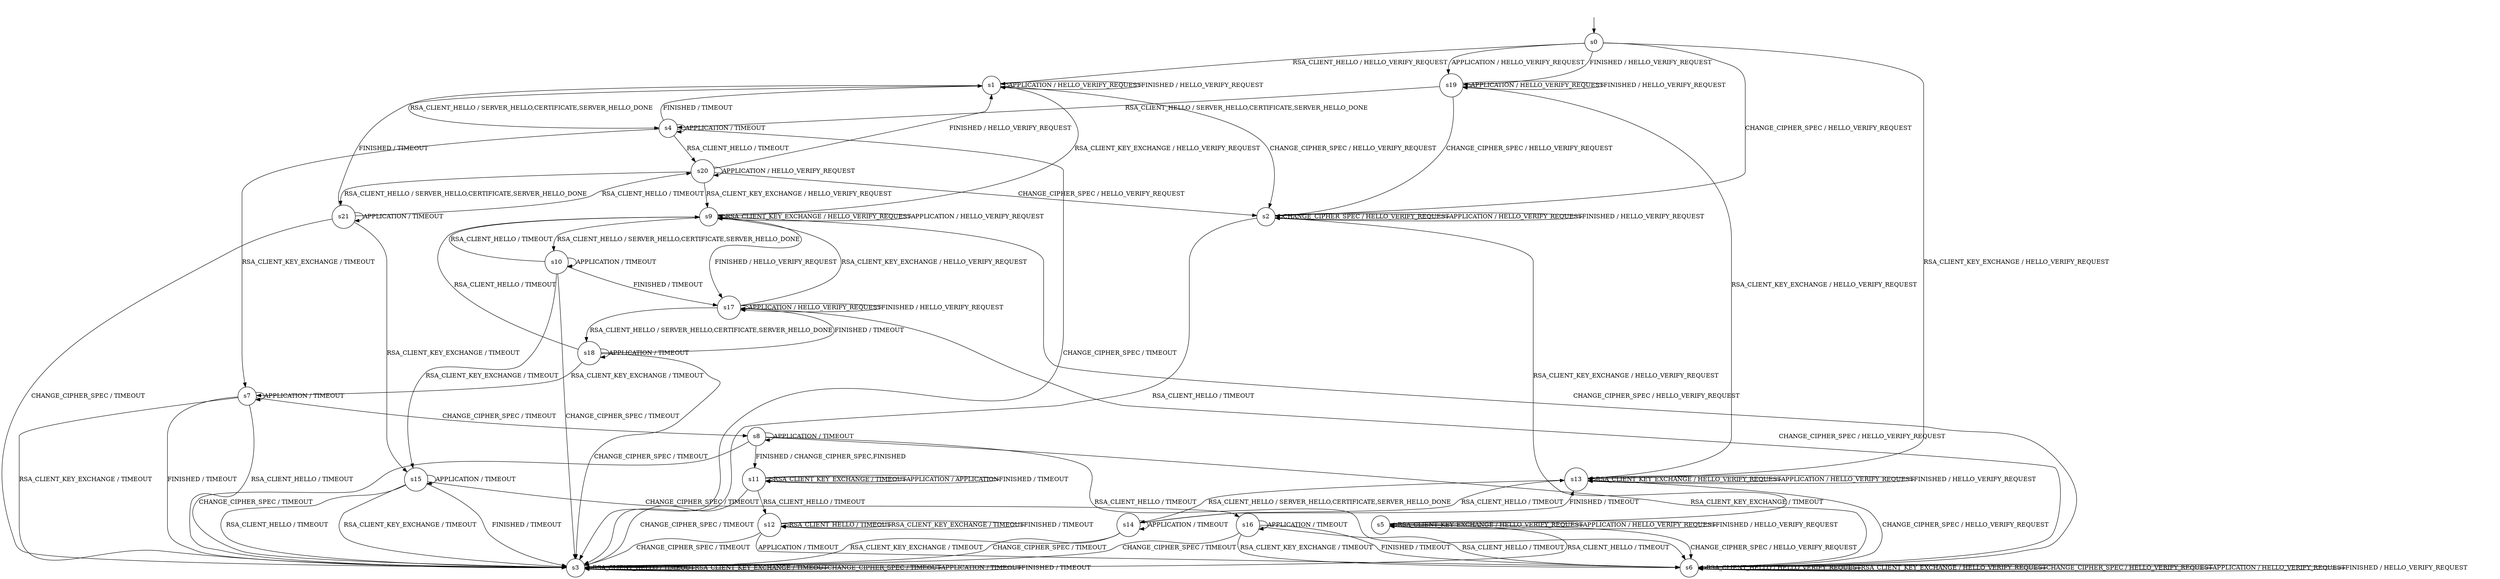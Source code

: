 digraph g {
__start0 [label="" shape="none"];

	s0 [shape="circle" label="s0"];
	s1 [shape="circle" label="s1"];
	s2 [shape="circle" label="s2"];
	s3 [shape="circle" label="s3"];
	s4 [shape="circle" label="s4"];
	s5 [shape="circle" label="s5"];
	s6 [shape="circle" label="s6"];
	s7 [shape="circle" label="s7"];
	s8 [shape="circle" label="s8"];
	s9 [shape="circle" label="s9"];
	s10 [shape="circle" label="s10"];
	s11 [shape="circle" label="s11"];
	s12 [shape="circle" label="s12"];
	s13 [shape="circle" label="s13"];
	s14 [shape="circle" label="s14"];
	s15 [shape="circle" label="s15"];
	s16 [shape="circle" label="s16"];
	s17 [shape="circle" label="s17"];
	s18 [shape="circle" label="s18"];
	s19 [shape="circle" label="s19"];
	s20 [shape="circle" label="s20"];
	s21 [shape="circle" label="s21"];
	s0 -> s1 [label="RSA_CLIENT_HELLO / HELLO_VERIFY_REQUEST"];
	s0 -> s13 [label="RSA_CLIENT_KEY_EXCHANGE / HELLO_VERIFY_REQUEST"];
	s0 -> s2 [label="CHANGE_CIPHER_SPEC / HELLO_VERIFY_REQUEST"];
	s0 -> s19 [label="APPLICATION / HELLO_VERIFY_REQUEST"];
	s0 -> s19 [label="FINISHED / HELLO_VERIFY_REQUEST"];
	s1 -> s4 [label="RSA_CLIENT_HELLO / SERVER_HELLO,CERTIFICATE,SERVER_HELLO_DONE"];
	s1 -> s9 [label="RSA_CLIENT_KEY_EXCHANGE / HELLO_VERIFY_REQUEST"];
	s1 -> s2 [label="CHANGE_CIPHER_SPEC / HELLO_VERIFY_REQUEST"];
	s1 -> s1 [label="APPLICATION / HELLO_VERIFY_REQUEST"];
	s1 -> s1 [label="FINISHED / HELLO_VERIFY_REQUEST"];
	s2 -> s3 [label="RSA_CLIENT_HELLO / TIMEOUT"];
	s2 -> s5 [label="RSA_CLIENT_KEY_EXCHANGE / HELLO_VERIFY_REQUEST"];
	s2 -> s2 [label="CHANGE_CIPHER_SPEC / HELLO_VERIFY_REQUEST"];
	s2 -> s2 [label="APPLICATION / HELLO_VERIFY_REQUEST"];
	s2 -> s2 [label="FINISHED / HELLO_VERIFY_REQUEST"];
	s3 -> s3 [label="RSA_CLIENT_HELLO / TIMEOUT"];
	s3 -> s3 [label="RSA_CLIENT_KEY_EXCHANGE / TIMEOUT"];
	s3 -> s3 [label="CHANGE_CIPHER_SPEC / TIMEOUT"];
	s3 -> s3 [label="APPLICATION / TIMEOUT"];
	s3 -> s3 [label="FINISHED / TIMEOUT"];
	s4 -> s20 [label="RSA_CLIENT_HELLO / TIMEOUT"];
	s4 -> s7 [label="RSA_CLIENT_KEY_EXCHANGE / TIMEOUT"];
	s4 -> s3 [label="CHANGE_CIPHER_SPEC / TIMEOUT"];
	s4 -> s4 [label="APPLICATION / TIMEOUT"];
	s4 -> s1 [label="FINISHED / TIMEOUT"];
	s5 -> s3 [label="RSA_CLIENT_HELLO / TIMEOUT"];
	s5 -> s5 [label="RSA_CLIENT_KEY_EXCHANGE / HELLO_VERIFY_REQUEST"];
	s5 -> s6 [label="CHANGE_CIPHER_SPEC / HELLO_VERIFY_REQUEST"];
	s5 -> s5 [label="APPLICATION / HELLO_VERIFY_REQUEST"];
	s5 -> s5 [label="FINISHED / HELLO_VERIFY_REQUEST"];
	s6 -> s6 [label="RSA_CLIENT_HELLO / HELLO_VERIFY_REQUEST"];
	s6 -> s6 [label="RSA_CLIENT_KEY_EXCHANGE / HELLO_VERIFY_REQUEST"];
	s6 -> s6 [label="CHANGE_CIPHER_SPEC / HELLO_VERIFY_REQUEST"];
	s6 -> s6 [label="APPLICATION / HELLO_VERIFY_REQUEST"];
	s6 -> s6 [label="FINISHED / HELLO_VERIFY_REQUEST"];
	s7 -> s3 [label="RSA_CLIENT_HELLO / TIMEOUT"];
	s7 -> s3 [label="RSA_CLIENT_KEY_EXCHANGE / TIMEOUT"];
	s7 -> s8 [label="CHANGE_CIPHER_SPEC / TIMEOUT"];
	s7 -> s7 [label="APPLICATION / TIMEOUT"];
	s7 -> s3 [label="FINISHED / TIMEOUT"];
	s8 -> s6 [label="RSA_CLIENT_HELLO / TIMEOUT"];
	s8 -> s6 [label="RSA_CLIENT_KEY_EXCHANGE / TIMEOUT"];
	s8 -> s3 [label="CHANGE_CIPHER_SPEC / TIMEOUT"];
	s8 -> s8 [label="APPLICATION / TIMEOUT"];
	s8 -> s11 [label="FINISHED / CHANGE_CIPHER_SPEC,FINISHED"];
	s9 -> s10 [label="RSA_CLIENT_HELLO / SERVER_HELLO,CERTIFICATE,SERVER_HELLO_DONE"];
	s9 -> s9 [label="RSA_CLIENT_KEY_EXCHANGE / HELLO_VERIFY_REQUEST"];
	s9 -> s6 [label="CHANGE_CIPHER_SPEC / HELLO_VERIFY_REQUEST"];
	s9 -> s9 [label="APPLICATION / HELLO_VERIFY_REQUEST"];
	s9 -> s17 [label="FINISHED / HELLO_VERIFY_REQUEST"];
	s10 -> s9 [label="RSA_CLIENT_HELLO / TIMEOUT"];
	s10 -> s15 [label="RSA_CLIENT_KEY_EXCHANGE / TIMEOUT"];
	s10 -> s3 [label="CHANGE_CIPHER_SPEC / TIMEOUT"];
	s10 -> s10 [label="APPLICATION / TIMEOUT"];
	s10 -> s17 [label="FINISHED / TIMEOUT"];
	s11 -> s12 [label="RSA_CLIENT_HELLO / TIMEOUT"];
	s11 -> s11 [label="RSA_CLIENT_KEY_EXCHANGE / TIMEOUT"];
	s11 -> s3 [label="CHANGE_CIPHER_SPEC / TIMEOUT"];
	s11 -> s11 [label="APPLICATION / APPLICATION"];
	s11 -> s11 [label="FINISHED / TIMEOUT"];
	s12 -> s12 [label="RSA_CLIENT_HELLO / TIMEOUT"];
	s12 -> s12 [label="RSA_CLIENT_KEY_EXCHANGE / TIMEOUT"];
	s12 -> s3 [label="CHANGE_CIPHER_SPEC / TIMEOUT"];
	s12 -> s6 [label="APPLICATION / TIMEOUT"];
	s12 -> s12 [label="FINISHED / TIMEOUT"];
	s13 -> s14 [label="RSA_CLIENT_HELLO / SERVER_HELLO,CERTIFICATE,SERVER_HELLO_DONE"];
	s13 -> s13 [label="RSA_CLIENT_KEY_EXCHANGE / HELLO_VERIFY_REQUEST"];
	s13 -> s6 [label="CHANGE_CIPHER_SPEC / HELLO_VERIFY_REQUEST"];
	s13 -> s13 [label="APPLICATION / HELLO_VERIFY_REQUEST"];
	s13 -> s13 [label="FINISHED / HELLO_VERIFY_REQUEST"];
	s14 -> s13 [label="RSA_CLIENT_HELLO / TIMEOUT"];
	s14 -> s3 [label="RSA_CLIENT_KEY_EXCHANGE / TIMEOUT"];
	s14 -> s3 [label="CHANGE_CIPHER_SPEC / TIMEOUT"];
	s14 -> s14 [label="APPLICATION / TIMEOUT"];
	s14 -> s13 [label="FINISHED / TIMEOUT"];
	s15 -> s3 [label="RSA_CLIENT_HELLO / TIMEOUT"];
	s15 -> s3 [label="RSA_CLIENT_KEY_EXCHANGE / TIMEOUT"];
	s15 -> s16 [label="CHANGE_CIPHER_SPEC / TIMEOUT"];
	s15 -> s15 [label="APPLICATION / TIMEOUT"];
	s15 -> s3 [label="FINISHED / TIMEOUT"];
	s16 -> s6 [label="RSA_CLIENT_HELLO / TIMEOUT"];
	s16 -> s6 [label="RSA_CLIENT_KEY_EXCHANGE / TIMEOUT"];
	s16 -> s3 [label="CHANGE_CIPHER_SPEC / TIMEOUT"];
	s16 -> s16 [label="APPLICATION / TIMEOUT"];
	s16 -> s6 [label="FINISHED / TIMEOUT"];
	s17 -> s18 [label="RSA_CLIENT_HELLO / SERVER_HELLO,CERTIFICATE,SERVER_HELLO_DONE"];
	s17 -> s9 [label="RSA_CLIENT_KEY_EXCHANGE / HELLO_VERIFY_REQUEST"];
	s17 -> s6 [label="CHANGE_CIPHER_SPEC / HELLO_VERIFY_REQUEST"];
	s17 -> s17 [label="APPLICATION / HELLO_VERIFY_REQUEST"];
	s17 -> s17 [label="FINISHED / HELLO_VERIFY_REQUEST"];
	s18 -> s9 [label="RSA_CLIENT_HELLO / TIMEOUT"];
	s18 -> s7 [label="RSA_CLIENT_KEY_EXCHANGE / TIMEOUT"];
	s18 -> s3 [label="CHANGE_CIPHER_SPEC / TIMEOUT"];
	s18 -> s18 [label="APPLICATION / TIMEOUT"];
	s18 -> s17 [label="FINISHED / TIMEOUT"];
	s19 -> s4 [label="RSA_CLIENT_HELLO / SERVER_HELLO,CERTIFICATE,SERVER_HELLO_DONE"];
	s19 -> s13 [label="RSA_CLIENT_KEY_EXCHANGE / HELLO_VERIFY_REQUEST"];
	s19 -> s2 [label="CHANGE_CIPHER_SPEC / HELLO_VERIFY_REQUEST"];
	s19 -> s19 [label="APPLICATION / HELLO_VERIFY_REQUEST"];
	s19 -> s19 [label="FINISHED / HELLO_VERIFY_REQUEST"];
	s20 -> s21 [label="RSA_CLIENT_HELLO / SERVER_HELLO,CERTIFICATE,SERVER_HELLO_DONE"];
	s20 -> s9 [label="RSA_CLIENT_KEY_EXCHANGE / HELLO_VERIFY_REQUEST"];
	s20 -> s2 [label="CHANGE_CIPHER_SPEC / HELLO_VERIFY_REQUEST"];
	s20 -> s20 [label="APPLICATION / HELLO_VERIFY_REQUEST"];
	s20 -> s1 [label="FINISHED / HELLO_VERIFY_REQUEST"];
	s21 -> s20 [label="RSA_CLIENT_HELLO / TIMEOUT"];
	s21 -> s15 [label="RSA_CLIENT_KEY_EXCHANGE / TIMEOUT"];
	s21 -> s3 [label="CHANGE_CIPHER_SPEC / TIMEOUT"];
	s21 -> s21 [label="APPLICATION / TIMEOUT"];
	s21 -> s1 [label="FINISHED / TIMEOUT"];

__start0 -> s0;
}
